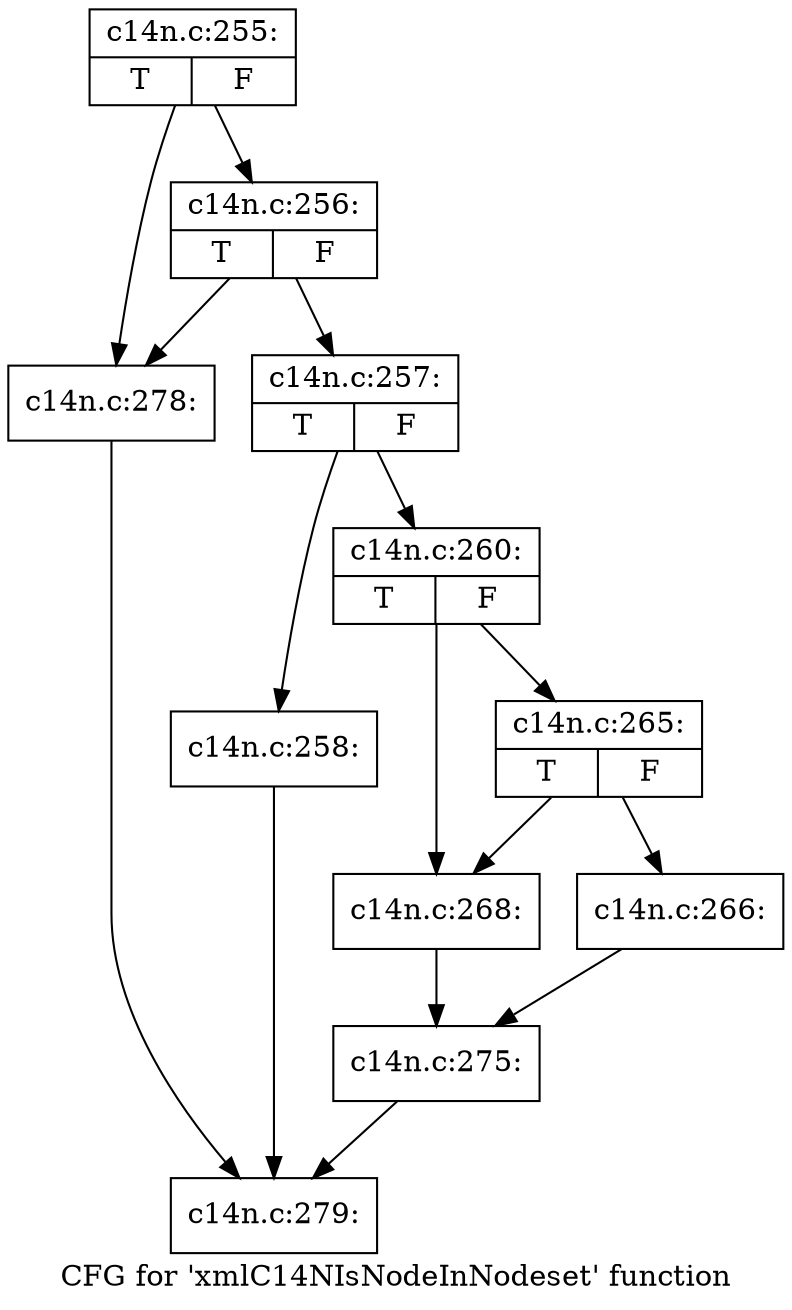 digraph "CFG for 'xmlC14NIsNodeInNodeset' function" {
	label="CFG for 'xmlC14NIsNodeInNodeset' function";

	Node0x4b83b50 [shape=record,label="{c14n.c:255:|{<s0>T|<s1>F}}"];
	Node0x4b83b50 -> Node0x4b86ec0;
	Node0x4b83b50 -> Node0x4b86e70;
	Node0x4b86ec0 [shape=record,label="{c14n.c:256:|{<s0>T|<s1>F}}"];
	Node0x4b86ec0 -> Node0x4b86e20;
	Node0x4b86ec0 -> Node0x4b86e70;
	Node0x4b86e20 [shape=record,label="{c14n.c:257:|{<s0>T|<s1>F}}"];
	Node0x4b86e20 -> Node0x4b874e0;
	Node0x4b86e20 -> Node0x4b87580;
	Node0x4b874e0 [shape=record,label="{c14n.c:258:}"];
	Node0x4b874e0 -> Node0x4b86450;
	Node0x4b87580 [shape=record,label="{c14n.c:260:|{<s0>T|<s1>F}}"];
	Node0x4b87580 -> Node0x4b88cb0;
	Node0x4b87580 -> Node0x4b88c60;
	Node0x4b88cb0 [shape=record,label="{c14n.c:265:|{<s0>T|<s1>F}}"];
	Node0x4b88cb0 -> Node0x4b889e0;
	Node0x4b88cb0 -> Node0x4b88c60;
	Node0x4b889e0 [shape=record,label="{c14n.c:266:}"];
	Node0x4b889e0 -> Node0x4b88c10;
	Node0x4b88c60 [shape=record,label="{c14n.c:268:}"];
	Node0x4b88c60 -> Node0x4b88c10;
	Node0x4b88c10 [shape=record,label="{c14n.c:275:}"];
	Node0x4b88c10 -> Node0x4b86450;
	Node0x4b86e70 [shape=record,label="{c14n.c:278:}"];
	Node0x4b86e70 -> Node0x4b86450;
	Node0x4b86450 [shape=record,label="{c14n.c:279:}"];
}
